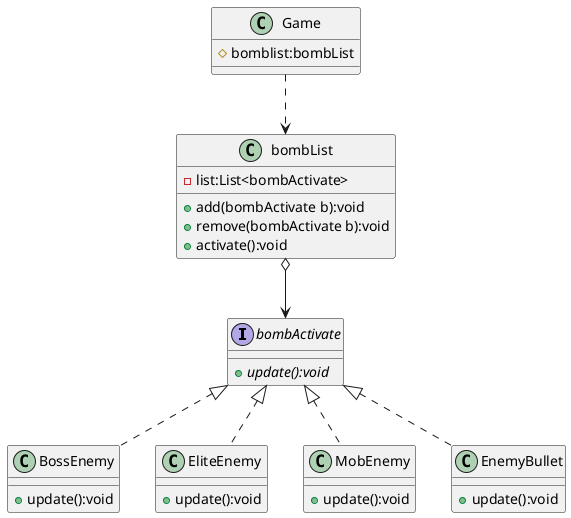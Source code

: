 @startuml
'https://plantuml.com/class-diagram
interface bombActivate
{
+{abstract}update():void
}
class BossEnemy
{
+update():void
}
class EliteEnemy
{
+update():void
}
class MobEnemy
{
+update():void
}
class EnemyBullet
{
+update():void
}
class bombList
{
-list:List<bombActivate>
+add(bombActivate b):void
+remove(bombActivate b):void
+activate():void
}
class Game
{
#bomblist:bombList
}
bombActivate<|..BossEnemy
bombActivate<|..EliteEnemy
bombActivate<|..MobEnemy
bombActivate<|..EnemyBullet
bombList o-->bombActivate
Game..>bombList
@enduml